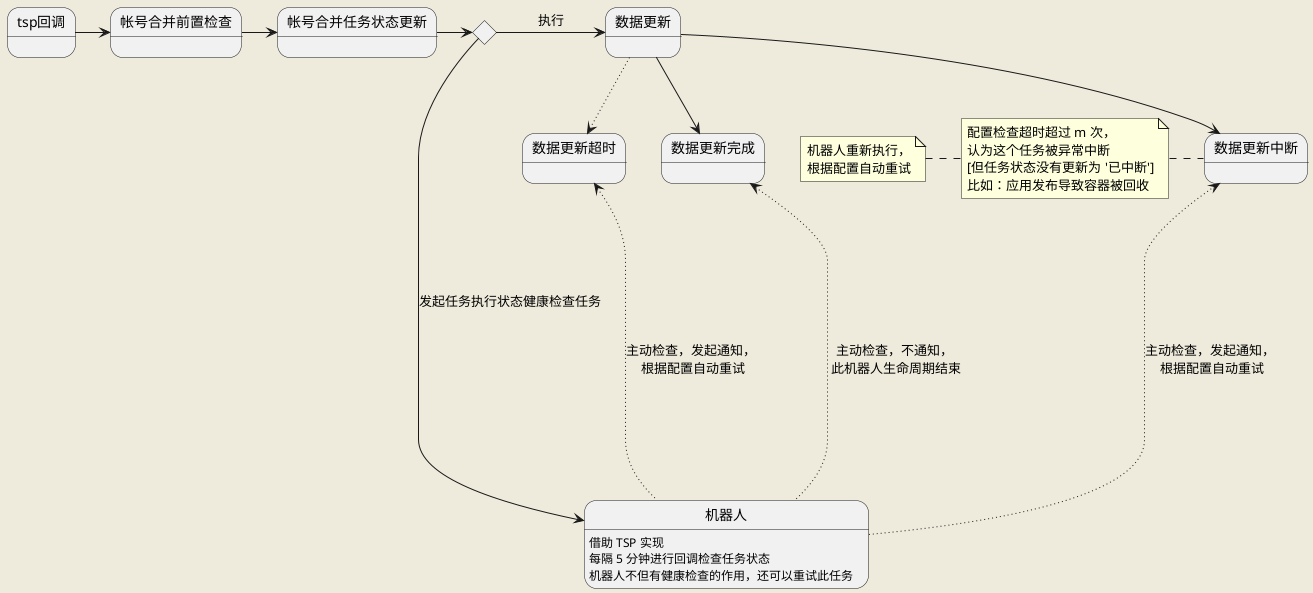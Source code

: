 @startuml
'https://plantuml.com/sequence-diagram

hide footbox
skinparam backgroundColor #EEEBDC

skinparam sequence {
    LifeLineBackgroundColor grey
}

state "tsp回调" as callback

state "帐号合并前置检查" as check

state s1 <<choice>>

state "帐号合并任务状态更新" as executing

state "机器人" as robot
robot : 借助 TSP 实现
robot : 每隔 5 分钟进行回调检查任务状态
robot : 机器人不但有健康检查的作用，还可以重试此任务

state "数据更新" as updating

state "数据更新完成" as success
state "数据更新超时" as overtime
state "数据更新中断" as interrupt

callback -right-> check
check -right-> executing
executing -right-> s1
s1 --> robot : 发起任务执行状态健康检查任务
s1 -right-> updating : 执行

updating --> success
updating -[dotted]-> overtime
updating --> interrupt

robot ----up[dotted]-> success : 主动检查，不通知，\n 此机器人生命周期结束
robot ----up[dotted]-> overtime : 主动检查，发起通知，\n 根据配置自动重试
note left
    配置检查超时超过 m 次，
    认为这个任务被异常中断
    [但任务状态没有更新为 '已中断']
    比如：应用发布导致容器被回收
end note
robot ----up[dotted]-> interrupt : 主动检查，发起通知，\n 根据配置自动重试
note left
    机器人重新执行，
    根据配置自动重试
end note

@enduml